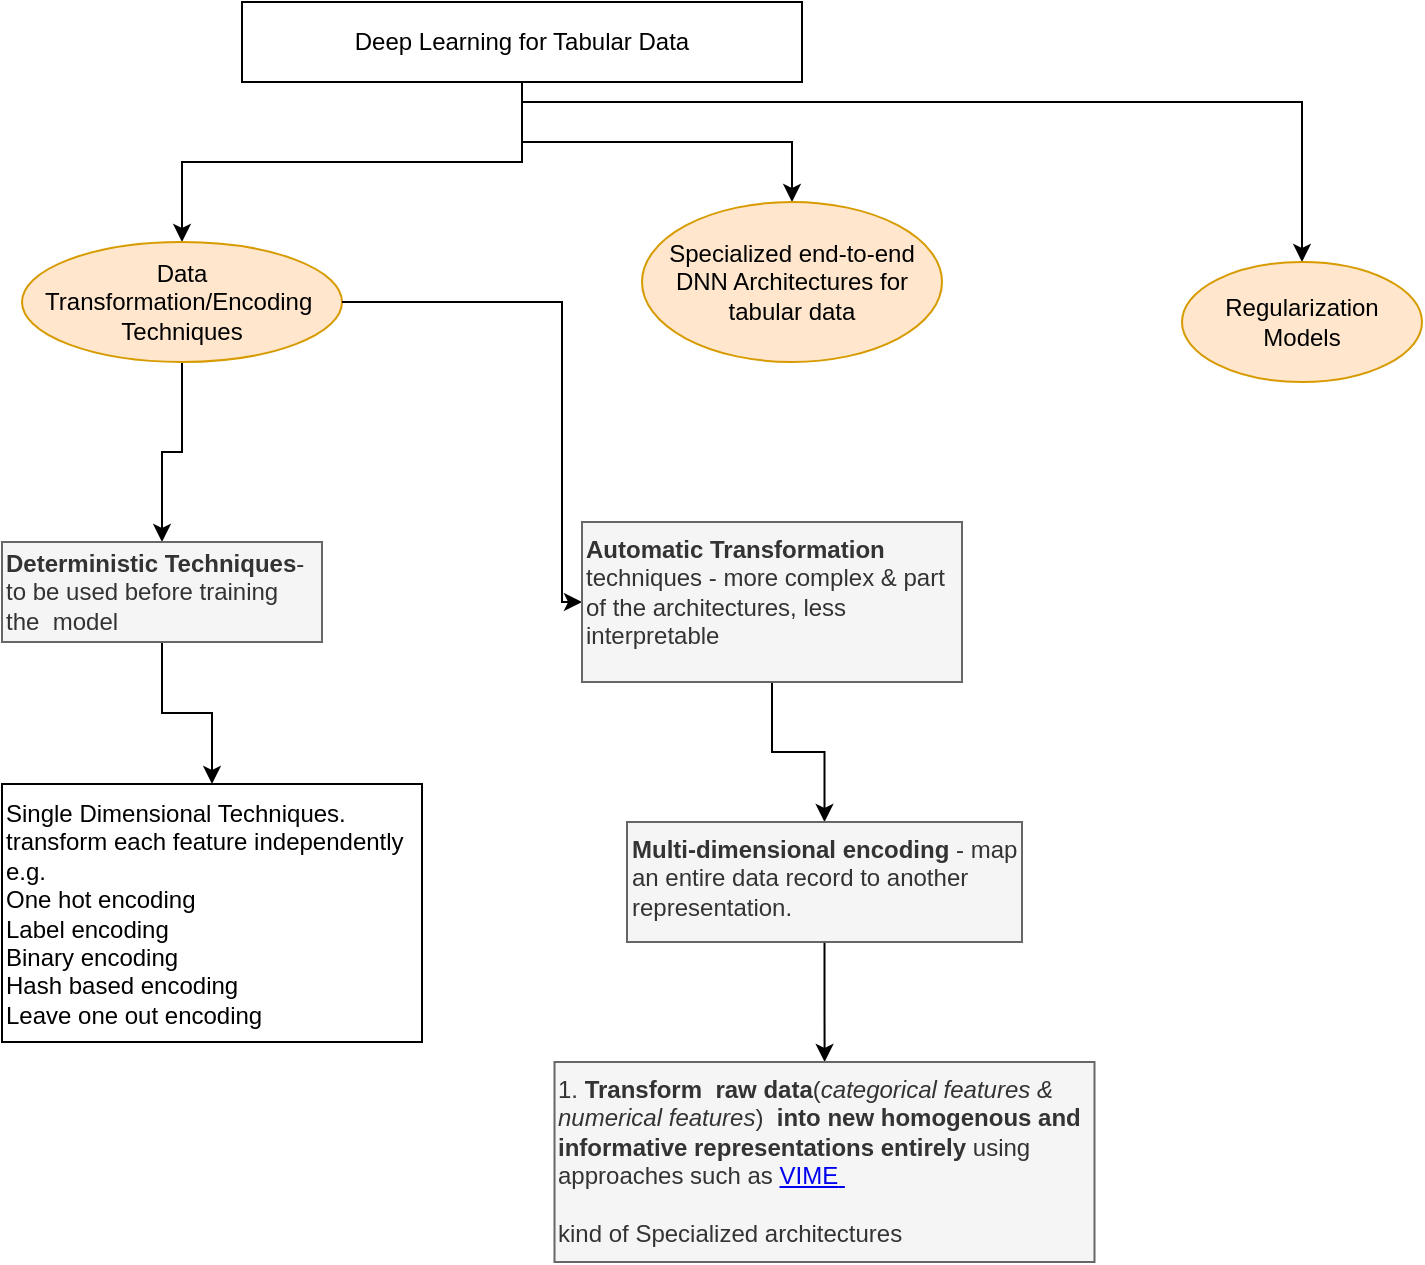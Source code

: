 <mxfile version="17.1.3" type="github">
  <diagram id="-sU3lRYDqtlFAzhdu7HP" name="Page-1">
    <mxGraphModel dx="933" dy="426" grid="1" gridSize="10" guides="1" tooltips="1" connect="1" arrows="1" fold="1" page="1" pageScale="1" pageWidth="850" pageHeight="1100" math="0" shadow="0">
      <root>
        <mxCell id="0" />
        <mxCell id="1" parent="0" />
        <mxCell id="ol4tRR3ZWzO9gdeLCyDH-3" value="" style="edgeStyle=orthogonalEdgeStyle;rounded=0;orthogonalLoop=1;jettySize=auto;html=1;" edge="1" parent="1" source="ol4tRR3ZWzO9gdeLCyDH-1" target="ol4tRR3ZWzO9gdeLCyDH-2">
          <mxGeometry relative="1" as="geometry" />
        </mxCell>
        <mxCell id="ol4tRR3ZWzO9gdeLCyDH-5" value="" style="edgeStyle=orthogonalEdgeStyle;rounded=0;orthogonalLoop=1;jettySize=auto;html=1;" edge="1" parent="1" source="ol4tRR3ZWzO9gdeLCyDH-1" target="ol4tRR3ZWzO9gdeLCyDH-4">
          <mxGeometry relative="1" as="geometry" />
        </mxCell>
        <mxCell id="ol4tRR3ZWzO9gdeLCyDH-7" value="" style="edgeStyle=orthogonalEdgeStyle;rounded=0;orthogonalLoop=1;jettySize=auto;html=1;" edge="1" parent="1" source="ol4tRR3ZWzO9gdeLCyDH-1" target="ol4tRR3ZWzO9gdeLCyDH-6">
          <mxGeometry relative="1" as="geometry">
            <Array as="points">
              <mxPoint x="270" y="70" />
              <mxPoint x="660" y="70" />
            </Array>
          </mxGeometry>
        </mxCell>
        <mxCell id="ol4tRR3ZWzO9gdeLCyDH-1" value="Deep Learning for Tabular Data" style="rounded=0;whiteSpace=wrap;html=1;" vertex="1" parent="1">
          <mxGeometry x="130" y="20" width="280" height="40" as="geometry" />
        </mxCell>
        <mxCell id="ol4tRR3ZWzO9gdeLCyDH-15" value="" style="edgeStyle=orthogonalEdgeStyle;rounded=0;orthogonalLoop=1;jettySize=auto;html=1;" edge="1" parent="1" source="ol4tRR3ZWzO9gdeLCyDH-2" target="ol4tRR3ZWzO9gdeLCyDH-14">
          <mxGeometry relative="1" as="geometry" />
        </mxCell>
        <mxCell id="ol4tRR3ZWzO9gdeLCyDH-2" value="Data Transformation/Encoding&amp;nbsp; Techniques" style="ellipse;whiteSpace=wrap;html=1;rounded=0;fillColor=#ffe6cc;strokeColor=#d79b00;" vertex="1" parent="1">
          <mxGeometry x="20" y="140" width="160" height="60" as="geometry" />
        </mxCell>
        <mxCell id="ol4tRR3ZWzO9gdeLCyDH-4" value="Specialized end-to-end DNN Architectures for tabular data" style="ellipse;whiteSpace=wrap;html=1;rounded=0;fillColor=#ffe6cc;strokeColor=#d79b00;" vertex="1" parent="1">
          <mxGeometry x="330" y="120" width="150" height="80" as="geometry" />
        </mxCell>
        <mxCell id="ol4tRR3ZWzO9gdeLCyDH-6" value="Regularization Models" style="ellipse;whiteSpace=wrap;html=1;rounded=0;fillColor=#ffe6cc;strokeColor=#d79b00;" vertex="1" parent="1">
          <mxGeometry x="600" y="150" width="120" height="60" as="geometry" />
        </mxCell>
        <mxCell id="ol4tRR3ZWzO9gdeLCyDH-18" value="" style="edgeStyle=orthogonalEdgeStyle;rounded=0;orthogonalLoop=1;jettySize=auto;html=1;exitX=1;exitY=0.5;exitDx=0;exitDy=0;" edge="1" parent="1" source="ol4tRR3ZWzO9gdeLCyDH-2" target="ol4tRR3ZWzO9gdeLCyDH-17">
          <mxGeometry relative="1" as="geometry">
            <mxPoint x="330" y="340" as="sourcePoint" />
            <Array as="points">
              <mxPoint x="290" y="170" />
              <mxPoint x="290" y="320" />
            </Array>
          </mxGeometry>
        </mxCell>
        <mxCell id="ol4tRR3ZWzO9gdeLCyDH-24" value="" style="edgeStyle=orthogonalEdgeStyle;rounded=0;orthogonalLoop=1;jettySize=auto;html=1;" edge="1" parent="1" source="ol4tRR3ZWzO9gdeLCyDH-14" target="ol4tRR3ZWzO9gdeLCyDH-23">
          <mxGeometry relative="1" as="geometry" />
        </mxCell>
        <mxCell id="ol4tRR3ZWzO9gdeLCyDH-14" value="&lt;b&gt;Deterministic Techniques&lt;/b&gt;- to be used before training the&amp;nbsp; model" style="whiteSpace=wrap;html=1;fillColor=#f5f5f5;strokeColor=#666666;rounded=0;align=left;fontColor=#333333;" vertex="1" parent="1">
          <mxGeometry x="10" y="290" width="160" height="50" as="geometry" />
        </mxCell>
        <mxCell id="ol4tRR3ZWzO9gdeLCyDH-26" value="" style="edgeStyle=orthogonalEdgeStyle;rounded=0;orthogonalLoop=1;jettySize=auto;html=1;" edge="1" parent="1" source="ol4tRR3ZWzO9gdeLCyDH-17" target="ol4tRR3ZWzO9gdeLCyDH-25">
          <mxGeometry relative="1" as="geometry" />
        </mxCell>
        <mxCell id="ol4tRR3ZWzO9gdeLCyDH-17" value="&lt;b&gt;Automatic Transformation&lt;/b&gt; techniques - more complex &amp;amp; part of the architectures, less interpretable" style="whiteSpace=wrap;html=1;fillColor=#f5f5f5;strokeColor=#666666;rounded=0;align=left;verticalAlign=top;fontColor=#333333;" vertex="1" parent="1">
          <mxGeometry x="300" y="280" width="190" height="80" as="geometry" />
        </mxCell>
        <mxCell id="ol4tRR3ZWzO9gdeLCyDH-23" value="Single Dimensional Techniques.&lt;br&gt;transform each feature independently&amp;nbsp;&lt;br&gt;e.g.&lt;br&gt;One hot encoding&lt;br&gt;Label encoding&lt;br&gt;Binary encoding&lt;br&gt;Hash based encoding&lt;br&gt;Leave one out encoding" style="rounded=0;whiteSpace=wrap;html=1;align=left;" vertex="1" parent="1">
          <mxGeometry x="10" y="411" width="210" height="129" as="geometry" />
        </mxCell>
        <mxCell id="ol4tRR3ZWzO9gdeLCyDH-28" value="" style="edgeStyle=orthogonalEdgeStyle;rounded=0;orthogonalLoop=1;jettySize=auto;html=1;" edge="1" parent="1" source="ol4tRR3ZWzO9gdeLCyDH-25" target="ol4tRR3ZWzO9gdeLCyDH-27">
          <mxGeometry relative="1" as="geometry" />
        </mxCell>
        <mxCell id="ol4tRR3ZWzO9gdeLCyDH-25" value="&lt;b&gt;Multi-dimensional encoding &lt;/b&gt;- map an entire data record to another representation." style="whiteSpace=wrap;html=1;align=left;verticalAlign=top;fillColor=#f5f5f5;strokeColor=#666666;fontColor=#333333;rounded=0;" vertex="1" parent="1">
          <mxGeometry x="322.5" y="430" width="197.5" height="60" as="geometry" />
        </mxCell>
        <mxCell id="ol4tRR3ZWzO9gdeLCyDH-27" value="1. &lt;b&gt;Transform&amp;nbsp; raw data&lt;/b&gt;(&lt;i&gt;categorical features &amp;amp; numerical features&lt;/i&gt;)&amp;nbsp; &lt;b&gt;into new homogenous and informative representations entirely &lt;/b&gt;using approaches such as &lt;a href=&quot;https://www.semanticscholar.org/paper/1be6ddac2e262ff915c9fc2eacbf615082240219&quot;&gt;VIME&lt;b&gt;&amp;nbsp;&lt;/b&gt;&lt;/a&gt;&lt;br&gt;&lt;br&gt;kind of Specialized architectures" style="whiteSpace=wrap;html=1;align=left;verticalAlign=top;fillColor=#f5f5f5;strokeColor=#666666;fontColor=#333333;rounded=0;" vertex="1" parent="1">
          <mxGeometry x="286.25" y="550" width="270" height="100" as="geometry" />
        </mxCell>
      </root>
    </mxGraphModel>
  </diagram>
</mxfile>
